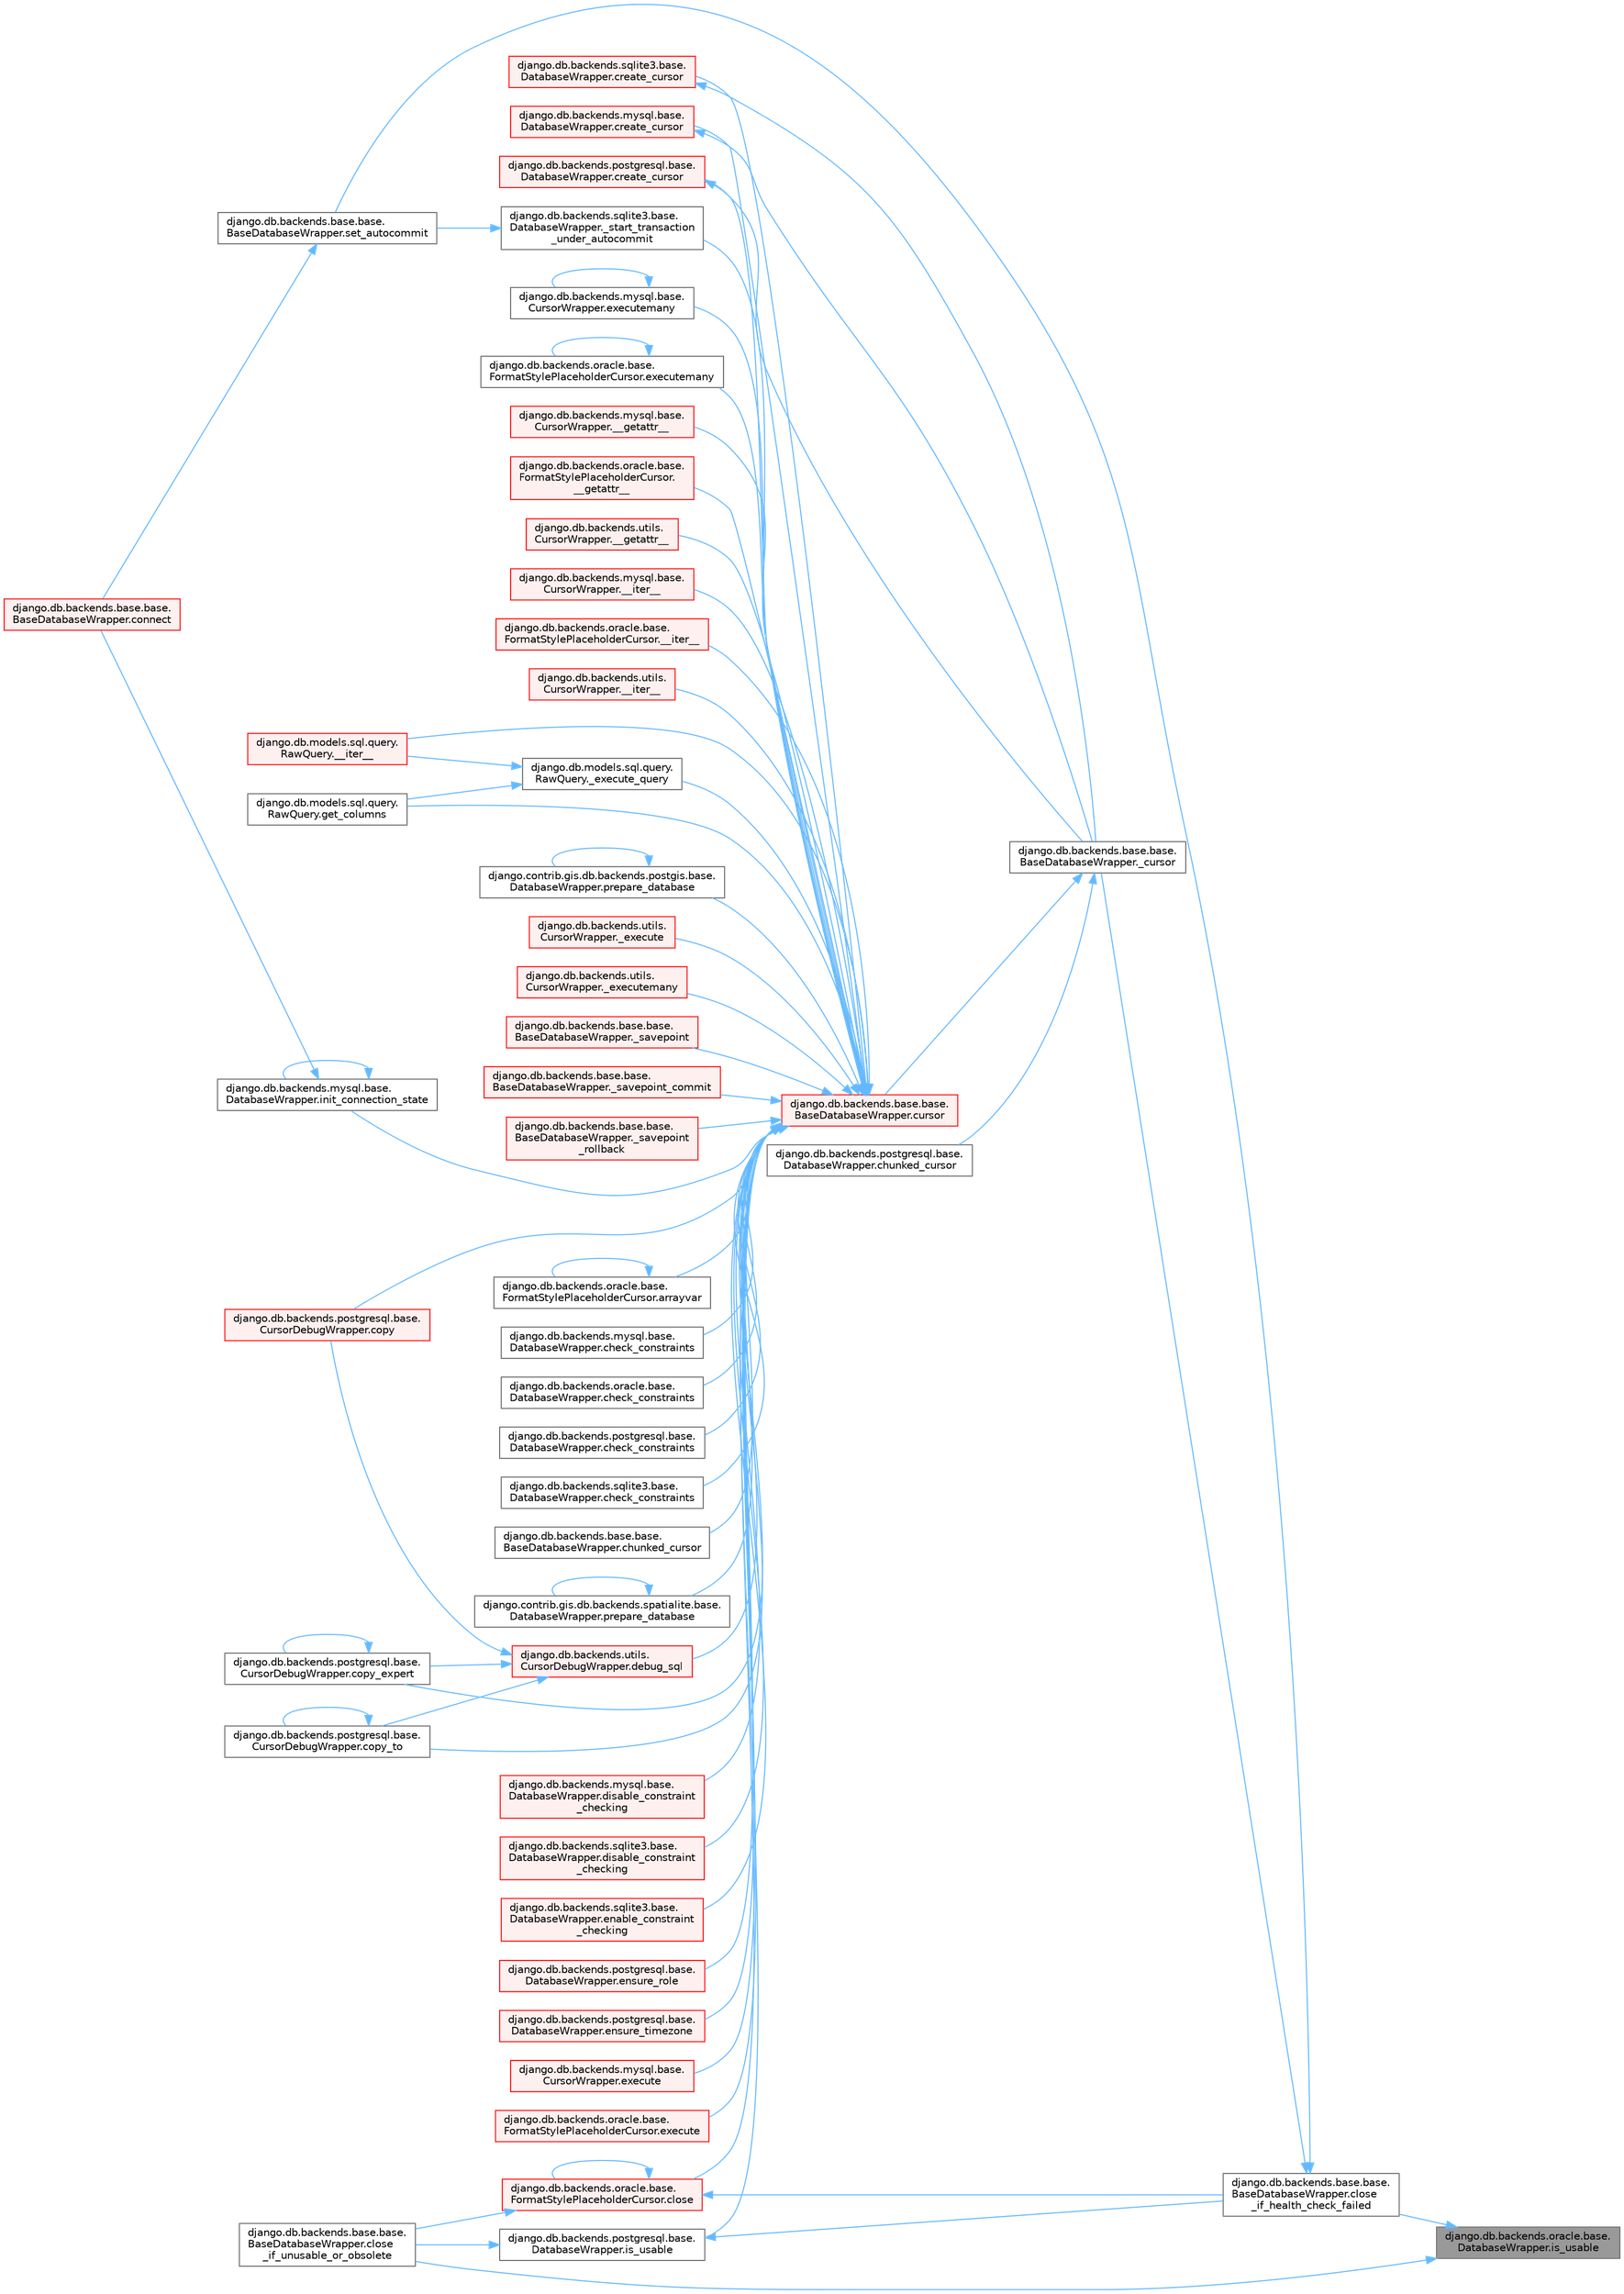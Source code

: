 digraph "django.db.backends.oracle.base.DatabaseWrapper.is_usable"
{
 // LATEX_PDF_SIZE
  bgcolor="transparent";
  edge [fontname=Helvetica,fontsize=10,labelfontname=Helvetica,labelfontsize=10];
  node [fontname=Helvetica,fontsize=10,shape=box,height=0.2,width=0.4];
  rankdir="RL";
  Node1 [id="Node000001",label="django.db.backends.oracle.base.\lDatabaseWrapper.is_usable",height=0.2,width=0.4,color="gray40", fillcolor="grey60", style="filled", fontcolor="black",tooltip=" "];
  Node1 -> Node2 [id="edge1_Node000001_Node000002",dir="back",color="steelblue1",style="solid",tooltip=" "];
  Node2 [id="Node000002",label="django.db.backends.base.base.\lBaseDatabaseWrapper.close\l_if_health_check_failed",height=0.2,width=0.4,color="grey40", fillcolor="white", style="filled",URL="$classdjango_1_1db_1_1backends_1_1base_1_1base_1_1_base_database_wrapper.html#a3f4d11734d2da94781f00468b6bd3981",tooltip=" "];
  Node2 -> Node3 [id="edge2_Node000002_Node000003",dir="back",color="steelblue1",style="solid",tooltip=" "];
  Node3 [id="Node000003",label="django.db.backends.base.base.\lBaseDatabaseWrapper._cursor",height=0.2,width=0.4,color="grey40", fillcolor="white", style="filled",URL="$classdjango_1_1db_1_1backends_1_1base_1_1base_1_1_base_database_wrapper.html#a4ab6e7f33d17ad7228f40516ace60c5f",tooltip=" "];
  Node3 -> Node4 [id="edge3_Node000003_Node000004",dir="back",color="steelblue1",style="solid",tooltip=" "];
  Node4 [id="Node000004",label="django.db.backends.postgresql.base.\lDatabaseWrapper.chunked_cursor",height=0.2,width=0.4,color="grey40", fillcolor="white", style="filled",URL="$classdjango_1_1db_1_1backends_1_1postgresql_1_1base_1_1_database_wrapper.html#a6e39b30795df495f7813a3d4186b6a79",tooltip=" "];
  Node3 -> Node5 [id="edge4_Node000003_Node000005",dir="back",color="steelblue1",style="solid",tooltip=" "];
  Node5 [id="Node000005",label="django.db.backends.base.base.\lBaseDatabaseWrapper.cursor",height=0.2,width=0.4,color="red", fillcolor="#FFF0F0", style="filled",URL="$classdjango_1_1db_1_1backends_1_1base_1_1base_1_1_base_database_wrapper.html#a36460fef236d97a41d6ed05f035509f8",tooltip=" "];
  Node5 -> Node6 [id="edge5_Node000005_Node000006",dir="back",color="steelblue1",style="solid",tooltip=" "];
  Node6 [id="Node000006",label="django.db.backends.mysql.base.\lCursorWrapper.__getattr__",height=0.2,width=0.4,color="red", fillcolor="#FFF0F0", style="filled",URL="$classdjango_1_1db_1_1backends_1_1mysql_1_1base_1_1_cursor_wrapper.html#a20e21ec52fae5babdedf2c700be36024",tooltip=" "];
  Node5 -> Node10 [id="edge6_Node000005_Node000010",dir="back",color="steelblue1",style="solid",tooltip=" "];
  Node10 [id="Node000010",label="django.db.backends.oracle.base.\lFormatStylePlaceholderCursor.\l__getattr__",height=0.2,width=0.4,color="red", fillcolor="#FFF0F0", style="filled",URL="$classdjango_1_1db_1_1backends_1_1oracle_1_1base_1_1_format_style_placeholder_cursor.html#a39758f7bfa6ae06dc9c0cdb38bbd6098",tooltip=" "];
  Node5 -> Node11 [id="edge7_Node000005_Node000011",dir="back",color="steelblue1",style="solid",tooltip=" "];
  Node11 [id="Node000011",label="django.db.backends.utils.\lCursorWrapper.__getattr__",height=0.2,width=0.4,color="red", fillcolor="#FFF0F0", style="filled",URL="$classdjango_1_1db_1_1backends_1_1utils_1_1_cursor_wrapper.html#a6acaaa696c45889fa2c675e03cbb7a68",tooltip=" "];
  Node5 -> Node12 [id="edge8_Node000005_Node000012",dir="back",color="steelblue1",style="solid",tooltip=" "];
  Node12 [id="Node000012",label="django.db.backends.mysql.base.\lCursorWrapper.__iter__",height=0.2,width=0.4,color="red", fillcolor="#FFF0F0", style="filled",URL="$classdjango_1_1db_1_1backends_1_1mysql_1_1base_1_1_cursor_wrapper.html#a96860984e3e955165a7742343527ec31",tooltip=" "];
  Node5 -> Node15 [id="edge9_Node000005_Node000015",dir="back",color="steelblue1",style="solid",tooltip=" "];
  Node15 [id="Node000015",label="django.db.backends.oracle.base.\lFormatStylePlaceholderCursor.__iter__",height=0.2,width=0.4,color="red", fillcolor="#FFF0F0", style="filled",URL="$classdjango_1_1db_1_1backends_1_1oracle_1_1base_1_1_format_style_placeholder_cursor.html#adad663a77ab1f36c0904a50f6f924b8c",tooltip=" "];
  Node5 -> Node16 [id="edge10_Node000005_Node000016",dir="back",color="steelblue1",style="solid",tooltip=" "];
  Node16 [id="Node000016",label="django.db.backends.utils.\lCursorWrapper.__iter__",height=0.2,width=0.4,color="red", fillcolor="#FFF0F0", style="filled",URL="$classdjango_1_1db_1_1backends_1_1utils_1_1_cursor_wrapper.html#ae9eba89bec4f98ba29cf92670ef4bd59",tooltip=" "];
  Node5 -> Node17 [id="edge11_Node000005_Node000017",dir="back",color="steelblue1",style="solid",tooltip=" "];
  Node17 [id="Node000017",label="django.db.models.sql.query.\lRawQuery.__iter__",height=0.2,width=0.4,color="red", fillcolor="#FFF0F0", style="filled",URL="$classdjango_1_1db_1_1models_1_1sql_1_1query_1_1_raw_query.html#a462cd26f19cff8bad6e425d53bf55115",tooltip=" "];
  Node5 -> Node18 [id="edge12_Node000005_Node000018",dir="back",color="steelblue1",style="solid",tooltip=" "];
  Node18 [id="Node000018",label="django.db.backends.utils.\lCursorWrapper._execute",height=0.2,width=0.4,color="red", fillcolor="#FFF0F0", style="filled",URL="$classdjango_1_1db_1_1backends_1_1utils_1_1_cursor_wrapper.html#a4bce340a1bf575432f30977501cf758e",tooltip=" "];
  Node5 -> Node3122 [id="edge13_Node000005_Node003122",dir="back",color="steelblue1",style="solid",tooltip=" "];
  Node3122 [id="Node003122",label="django.db.models.sql.query.\lRawQuery._execute_query",height=0.2,width=0.4,color="grey40", fillcolor="white", style="filled",URL="$classdjango_1_1db_1_1models_1_1sql_1_1query_1_1_raw_query.html#a652e32a56b6cf3336d8b39eb3dc98af7",tooltip=" "];
  Node3122 -> Node17 [id="edge14_Node003122_Node000017",dir="back",color="steelblue1",style="solid",tooltip=" "];
  Node3122 -> Node3123 [id="edge15_Node003122_Node003123",dir="back",color="steelblue1",style="solid",tooltip=" "];
  Node3123 [id="Node003123",label="django.db.models.sql.query.\lRawQuery.get_columns",height=0.2,width=0.4,color="grey40", fillcolor="white", style="filled",URL="$classdjango_1_1db_1_1models_1_1sql_1_1query_1_1_raw_query.html#a97dcaae3122b66d4509ccc82dcd4fa36",tooltip=" "];
  Node5 -> Node3124 [id="edge16_Node000005_Node003124",dir="back",color="steelblue1",style="solid",tooltip=" "];
  Node3124 [id="Node003124",label="django.db.backends.utils.\lCursorWrapper._executemany",height=0.2,width=0.4,color="red", fillcolor="#FFF0F0", style="filled",URL="$classdjango_1_1db_1_1backends_1_1utils_1_1_cursor_wrapper.html#ad2f0cf3db485ef5192509faf59f6705b",tooltip=" "];
  Node5 -> Node3126 [id="edge17_Node000005_Node003126",dir="back",color="steelblue1",style="solid",tooltip=" "];
  Node3126 [id="Node003126",label="django.db.backends.base.base.\lBaseDatabaseWrapper._savepoint",height=0.2,width=0.4,color="red", fillcolor="#FFF0F0", style="filled",URL="$classdjango_1_1db_1_1backends_1_1base_1_1base_1_1_base_database_wrapper.html#ad20a0b45a8cbc79cddd01a3ce45643b7",tooltip=" "];
  Node5 -> Node3129 [id="edge18_Node000005_Node003129",dir="back",color="steelblue1",style="solid",tooltip=" "];
  Node3129 [id="Node003129",label="django.db.backends.base.base.\lBaseDatabaseWrapper._savepoint_commit",height=0.2,width=0.4,color="red", fillcolor="#FFF0F0", style="filled",URL="$classdjango_1_1db_1_1backends_1_1base_1_1base_1_1_base_database_wrapper.html#a84f283ac61686e16f5011f6256615698",tooltip=" "];
  Node5 -> Node3131 [id="edge19_Node000005_Node003131",dir="back",color="steelblue1",style="solid",tooltip=" "];
  Node3131 [id="Node003131",label="django.db.backends.base.base.\lBaseDatabaseWrapper._savepoint\l_rollback",height=0.2,width=0.4,color="red", fillcolor="#FFF0F0", style="filled",URL="$classdjango_1_1db_1_1backends_1_1base_1_1base_1_1_base_database_wrapper.html#aefe364c769196b7fd2f85d0e26b22f0d",tooltip=" "];
  Node5 -> Node3133 [id="edge20_Node000005_Node003133",dir="back",color="steelblue1",style="solid",tooltip=" "];
  Node3133 [id="Node003133",label="django.db.backends.sqlite3.base.\lDatabaseWrapper._start_transaction\l_under_autocommit",height=0.2,width=0.4,color="grey40", fillcolor="white", style="filled",URL="$classdjango_1_1db_1_1backends_1_1sqlite3_1_1base_1_1_database_wrapper.html#a8524e3c43caeb725422ad80f80aa1456",tooltip=" "];
  Node3133 -> Node3134 [id="edge21_Node003133_Node003134",dir="back",color="steelblue1",style="solid",tooltip=" "];
  Node3134 [id="Node003134",label="django.db.backends.base.base.\lBaseDatabaseWrapper.set_autocommit",height=0.2,width=0.4,color="grey40", fillcolor="white", style="filled",URL="$classdjango_1_1db_1_1backends_1_1base_1_1base_1_1_base_database_wrapper.html#ab1e9f32c123e4ccc36e4e7ae370d4fc2",tooltip=" "];
  Node3134 -> Node615 [id="edge22_Node003134_Node000615",dir="back",color="steelblue1",style="solid",tooltip=" "];
  Node615 [id="Node000615",label="django.db.backends.base.base.\lBaseDatabaseWrapper.connect",height=0.2,width=0.4,color="red", fillcolor="#FFF0F0", style="filled",URL="$classdjango_1_1db_1_1backends_1_1base_1_1base_1_1_base_database_wrapper.html#a7b64171260c3bf790ed1f563fe48ec35",tooltip=" "];
  Node5 -> Node3135 [id="edge23_Node000005_Node003135",dir="back",color="steelblue1",style="solid",tooltip=" "];
  Node3135 [id="Node003135",label="django.db.backends.oracle.base.\lFormatStylePlaceholderCursor.arrayvar",height=0.2,width=0.4,color="grey40", fillcolor="white", style="filled",URL="$classdjango_1_1db_1_1backends_1_1oracle_1_1base_1_1_format_style_placeholder_cursor.html#a046a0bc9854400c1b3d3f557979e6597",tooltip=" "];
  Node3135 -> Node3135 [id="edge24_Node003135_Node003135",dir="back",color="steelblue1",style="solid",tooltip=" "];
  Node5 -> Node3136 [id="edge25_Node000005_Node003136",dir="back",color="steelblue1",style="solid",tooltip=" "];
  Node3136 [id="Node003136",label="django.db.backends.mysql.base.\lDatabaseWrapper.check_constraints",height=0.2,width=0.4,color="grey40", fillcolor="white", style="filled",URL="$classdjango_1_1db_1_1backends_1_1mysql_1_1base_1_1_database_wrapper.html#a61493a0c1ecdc7a36311d954dace679d",tooltip=" "];
  Node5 -> Node3137 [id="edge26_Node000005_Node003137",dir="back",color="steelblue1",style="solid",tooltip=" "];
  Node3137 [id="Node003137",label="django.db.backends.oracle.base.\lDatabaseWrapper.check_constraints",height=0.2,width=0.4,color="grey40", fillcolor="white", style="filled",URL="$classdjango_1_1db_1_1backends_1_1oracle_1_1base_1_1_database_wrapper.html#a08cbc5ff4b31bfbf4d19281f9181d258",tooltip=" "];
  Node5 -> Node3138 [id="edge27_Node000005_Node003138",dir="back",color="steelblue1",style="solid",tooltip=" "];
  Node3138 [id="Node003138",label="django.db.backends.postgresql.base.\lDatabaseWrapper.check_constraints",height=0.2,width=0.4,color="grey40", fillcolor="white", style="filled",URL="$classdjango_1_1db_1_1backends_1_1postgresql_1_1base_1_1_database_wrapper.html#ac656b7a0cfc42836aa4e196a53616c41",tooltip=" "];
  Node5 -> Node3139 [id="edge28_Node000005_Node003139",dir="back",color="steelblue1",style="solid",tooltip=" "];
  Node3139 [id="Node003139",label="django.db.backends.sqlite3.base.\lDatabaseWrapper.check_constraints",height=0.2,width=0.4,color="grey40", fillcolor="white", style="filled",URL="$classdjango_1_1db_1_1backends_1_1sqlite3_1_1base_1_1_database_wrapper.html#ab69c9967b1bfe3a287db27cc9e66dddc",tooltip=" "];
  Node5 -> Node3140 [id="edge29_Node000005_Node003140",dir="back",color="steelblue1",style="solid",tooltip=" "];
  Node3140 [id="Node003140",label="django.db.backends.base.base.\lBaseDatabaseWrapper.chunked_cursor",height=0.2,width=0.4,color="grey40", fillcolor="white", style="filled",URL="$classdjango_1_1db_1_1backends_1_1base_1_1base_1_1_base_database_wrapper.html#a6161e7e44631d0a0fb031329b2fea05f",tooltip=" "];
  Node5 -> Node3141 [id="edge30_Node000005_Node003141",dir="back",color="steelblue1",style="solid",tooltip=" "];
  Node3141 [id="Node003141",label="django.db.backends.oracle.base.\lFormatStylePlaceholderCursor.close",height=0.2,width=0.4,color="red", fillcolor="#FFF0F0", style="filled",URL="$classdjango_1_1db_1_1backends_1_1oracle_1_1base_1_1_format_style_placeholder_cursor.html#aebbf24b6a824d4e0fb370ce417d41f93",tooltip=" "];
  Node3141 -> Node3141 [id="edge31_Node003141_Node003141",dir="back",color="steelblue1",style="solid",tooltip=" "];
  Node3141 -> Node2 [id="edge32_Node003141_Node000002",dir="back",color="steelblue1",style="solid",tooltip=" "];
  Node3141 -> Node355 [id="edge33_Node003141_Node000355",dir="back",color="steelblue1",style="solid",tooltip=" "];
  Node355 [id="Node000355",label="django.db.backends.base.base.\lBaseDatabaseWrapper.close\l_if_unusable_or_obsolete",height=0.2,width=0.4,color="grey40", fillcolor="white", style="filled",URL="$classdjango_1_1db_1_1backends_1_1base_1_1base_1_1_base_database_wrapper.html#a599dfc5a8da20da69ffa5a94869dad01",tooltip=" "];
  Node5 -> Node3142 [id="edge34_Node000005_Node003142",dir="back",color="steelblue1",style="solid",tooltip=" "];
  Node3142 [id="Node003142",label="django.db.backends.postgresql.base.\lCursorDebugWrapper.copy",height=0.2,width=0.4,color="red", fillcolor="#FFF0F0", style="filled",URL="$classdjango_1_1db_1_1backends_1_1postgresql_1_1base_1_1_cursor_debug_wrapper.html#a35ca6cc5e6e9ba970c3c3f7469be22ef",tooltip=" "];
  Node5 -> Node3143 [id="edge35_Node000005_Node003143",dir="back",color="steelblue1",style="solid",tooltip=" "];
  Node3143 [id="Node003143",label="django.db.backends.postgresql.base.\lCursorDebugWrapper.copy_expert",height=0.2,width=0.4,color="grey40", fillcolor="white", style="filled",URL="$classdjango_1_1db_1_1backends_1_1postgresql_1_1base_1_1_cursor_debug_wrapper.html#ab989e187dfb900070941950d43746bef",tooltip=" "];
  Node3143 -> Node3143 [id="edge36_Node003143_Node003143",dir="back",color="steelblue1",style="solid",tooltip=" "];
  Node5 -> Node3144 [id="edge37_Node000005_Node003144",dir="back",color="steelblue1",style="solid",tooltip=" "];
  Node3144 [id="Node003144",label="django.db.backends.postgresql.base.\lCursorDebugWrapper.copy_to",height=0.2,width=0.4,color="grey40", fillcolor="white", style="filled",URL="$classdjango_1_1db_1_1backends_1_1postgresql_1_1base_1_1_cursor_debug_wrapper.html#a703e4fd7f4f8e49c0e8c3a8bc1bc04e0",tooltip=" "];
  Node3144 -> Node3144 [id="edge38_Node003144_Node003144",dir="back",color="steelblue1",style="solid",tooltip=" "];
  Node5 -> Node3145 [id="edge39_Node000005_Node003145",dir="back",color="steelblue1",style="solid",tooltip=" "];
  Node3145 [id="Node003145",label="django.db.backends.mysql.base.\lDatabaseWrapper.create_cursor",height=0.2,width=0.4,color="red", fillcolor="#FFF0F0", style="filled",URL="$classdjango_1_1db_1_1backends_1_1mysql_1_1base_1_1_database_wrapper.html#a0ff5c552844653c9008b2c1c843cb949",tooltip=" "];
  Node3145 -> Node3 [id="edge40_Node003145_Node000003",dir="back",color="steelblue1",style="solid",tooltip=" "];
  Node5 -> Node3147 [id="edge41_Node000005_Node003147",dir="back",color="steelblue1",style="solid",tooltip=" "];
  Node3147 [id="Node003147",label="django.db.backends.postgresql.base.\lDatabaseWrapper.create_cursor",height=0.2,width=0.4,color="red", fillcolor="#FFF0F0", style="filled",URL="$classdjango_1_1db_1_1backends_1_1postgresql_1_1base_1_1_database_wrapper.html#a0097c2f901cc5ac98af1b51b05eafec1",tooltip=" "];
  Node3147 -> Node3 [id="edge42_Node003147_Node000003",dir="back",color="steelblue1",style="solid",tooltip=" "];
  Node5 -> Node3148 [id="edge43_Node000005_Node003148",dir="back",color="steelblue1",style="solid",tooltip=" "];
  Node3148 [id="Node003148",label="django.db.backends.sqlite3.base.\lDatabaseWrapper.create_cursor",height=0.2,width=0.4,color="red", fillcolor="#FFF0F0", style="filled",URL="$classdjango_1_1db_1_1backends_1_1sqlite3_1_1base_1_1_database_wrapper.html#a432ac337ae585453ec5c6c37a42ba892",tooltip=" "];
  Node3148 -> Node3 [id="edge44_Node003148_Node000003",dir="back",color="steelblue1",style="solid",tooltip=" "];
  Node5 -> Node3149 [id="edge45_Node000005_Node003149",dir="back",color="steelblue1",style="solid",tooltip=" "];
  Node3149 [id="Node003149",label="django.db.backends.utils.\lCursorDebugWrapper.debug_sql",height=0.2,width=0.4,color="red", fillcolor="#FFF0F0", style="filled",URL="$classdjango_1_1db_1_1backends_1_1utils_1_1_cursor_debug_wrapper.html#a213aef67104a7ce0d658e2926dea04c2",tooltip=" "];
  Node3149 -> Node3142 [id="edge46_Node003149_Node003142",dir="back",color="steelblue1",style="solid",tooltip=" "];
  Node3149 -> Node3143 [id="edge47_Node003149_Node003143",dir="back",color="steelblue1",style="solid",tooltip=" "];
  Node3149 -> Node3144 [id="edge48_Node003149_Node003144",dir="back",color="steelblue1",style="solid",tooltip=" "];
  Node5 -> Node3155 [id="edge49_Node000005_Node003155",dir="back",color="steelblue1",style="solid",tooltip=" "];
  Node3155 [id="Node003155",label="django.db.backends.mysql.base.\lDatabaseWrapper.disable_constraint\l_checking",height=0.2,width=0.4,color="red", fillcolor="#FFF0F0", style="filled",URL="$classdjango_1_1db_1_1backends_1_1mysql_1_1base_1_1_database_wrapper.html#ab8bdfdaae722428701eb41cea3ad10f8",tooltip=" "];
  Node5 -> Node3157 [id="edge50_Node000005_Node003157",dir="back",color="steelblue1",style="solid",tooltip=" "];
  Node3157 [id="Node003157",label="django.db.backends.sqlite3.base.\lDatabaseWrapper.disable_constraint\l_checking",height=0.2,width=0.4,color="red", fillcolor="#FFF0F0", style="filled",URL="$classdjango_1_1db_1_1backends_1_1sqlite3_1_1base_1_1_database_wrapper.html#a5316a773fea4b22c8578cd283c892d5b",tooltip=" "];
  Node5 -> Node3158 [id="edge51_Node000005_Node003158",dir="back",color="steelblue1",style="solid",tooltip=" "];
  Node3158 [id="Node003158",label="django.db.backends.sqlite3.base.\lDatabaseWrapper.enable_constraint\l_checking",height=0.2,width=0.4,color="red", fillcolor="#FFF0F0", style="filled",URL="$classdjango_1_1db_1_1backends_1_1sqlite3_1_1base_1_1_database_wrapper.html#ab2a0d449228451657f22e83de902007a",tooltip=" "];
  Node5 -> Node3159 [id="edge52_Node000005_Node003159",dir="back",color="steelblue1",style="solid",tooltip=" "];
  Node3159 [id="Node003159",label="django.db.backends.postgresql.base.\lDatabaseWrapper.ensure_role",height=0.2,width=0.4,color="red", fillcolor="#FFF0F0", style="filled",URL="$classdjango_1_1db_1_1backends_1_1postgresql_1_1base_1_1_database_wrapper.html#a3473fcd0631b4d3ccdf9de10bde6f2a9",tooltip=" "];
  Node5 -> Node3161 [id="edge53_Node000005_Node003161",dir="back",color="steelblue1",style="solid",tooltip=" "];
  Node3161 [id="Node003161",label="django.db.backends.postgresql.base.\lDatabaseWrapper.ensure_timezone",height=0.2,width=0.4,color="red", fillcolor="#FFF0F0", style="filled",URL="$classdjango_1_1db_1_1backends_1_1postgresql_1_1base_1_1_database_wrapper.html#a5e128f3e67017e5ac3bfd1b646557317",tooltip=" "];
  Node5 -> Node3162 [id="edge54_Node000005_Node003162",dir="back",color="steelblue1",style="solid",tooltip=" "];
  Node3162 [id="Node003162",label="django.db.backends.mysql.base.\lCursorWrapper.execute",height=0.2,width=0.4,color="red", fillcolor="#FFF0F0", style="filled",URL="$classdjango_1_1db_1_1backends_1_1mysql_1_1base_1_1_cursor_wrapper.html#a6b2d41b73d7c215224f1e994aad6ad60",tooltip=" "];
  Node5 -> Node3163 [id="edge55_Node000005_Node003163",dir="back",color="steelblue1",style="solid",tooltip=" "];
  Node3163 [id="Node003163",label="django.db.backends.oracle.base.\lFormatStylePlaceholderCursor.execute",height=0.2,width=0.4,color="red", fillcolor="#FFF0F0", style="filled",URL="$classdjango_1_1db_1_1backends_1_1oracle_1_1base_1_1_format_style_placeholder_cursor.html#a0717bdbea59134a88e5f10399c33a251",tooltip=" "];
  Node5 -> Node3164 [id="edge56_Node000005_Node003164",dir="back",color="steelblue1",style="solid",tooltip=" "];
  Node3164 [id="Node003164",label="django.db.backends.mysql.base.\lCursorWrapper.executemany",height=0.2,width=0.4,color="grey40", fillcolor="white", style="filled",URL="$classdjango_1_1db_1_1backends_1_1mysql_1_1base_1_1_cursor_wrapper.html#a4a604c94db88520050ceef7ddec74f34",tooltip=" "];
  Node3164 -> Node3164 [id="edge57_Node003164_Node003164",dir="back",color="steelblue1",style="solid",tooltip=" "];
  Node5 -> Node3165 [id="edge58_Node000005_Node003165",dir="back",color="steelblue1",style="solid",tooltip=" "];
  Node3165 [id="Node003165",label="django.db.backends.oracle.base.\lFormatStylePlaceholderCursor.executemany",height=0.2,width=0.4,color="grey40", fillcolor="white", style="filled",URL="$classdjango_1_1db_1_1backends_1_1oracle_1_1base_1_1_format_style_placeholder_cursor.html#afe125d023e0d499543f47e125886e3b7",tooltip=" "];
  Node3165 -> Node3165 [id="edge59_Node003165_Node003165",dir="back",color="steelblue1",style="solid",tooltip=" "];
  Node5 -> Node3123 [id="edge60_Node000005_Node003123",dir="back",color="steelblue1",style="solid",tooltip=" "];
  Node5 -> Node3166 [id="edge61_Node000005_Node003166",dir="back",color="steelblue1",style="solid",tooltip=" "];
  Node3166 [id="Node003166",label="django.db.backends.mysql.base.\lDatabaseWrapper.init_connection_state",height=0.2,width=0.4,color="grey40", fillcolor="white", style="filled",URL="$classdjango_1_1db_1_1backends_1_1mysql_1_1base_1_1_database_wrapper.html#a37793782ec878a26847fac03c5f8fe38",tooltip=" "];
  Node3166 -> Node615 [id="edge62_Node003166_Node000615",dir="back",color="steelblue1",style="solid",tooltip=" "];
  Node3166 -> Node3166 [id="edge63_Node003166_Node003166",dir="back",color="steelblue1",style="solid",tooltip=" "];
  Node5 -> Node3167 [id="edge64_Node000005_Node003167",dir="back",color="steelblue1",style="solid",tooltip=" "];
  Node3167 [id="Node003167",label="django.db.backends.postgresql.base.\lDatabaseWrapper.is_usable",height=0.2,width=0.4,color="grey40", fillcolor="white", style="filled",URL="$classdjango_1_1db_1_1backends_1_1postgresql_1_1base_1_1_database_wrapper.html#a39631e74b86b70b2a44ad8fe633bc28b",tooltip=" "];
  Node3167 -> Node2 [id="edge65_Node003167_Node000002",dir="back",color="steelblue1",style="solid",tooltip=" "];
  Node3167 -> Node355 [id="edge66_Node003167_Node000355",dir="back",color="steelblue1",style="solid",tooltip=" "];
  Node5 -> Node3168 [id="edge67_Node000005_Node003168",dir="back",color="steelblue1",style="solid",tooltip=" "];
  Node3168 [id="Node003168",label="django.contrib.gis.db.backends.postgis.base.\lDatabaseWrapper.prepare_database",height=0.2,width=0.4,color="grey40", fillcolor="white", style="filled",URL="$classdjango_1_1contrib_1_1gis_1_1db_1_1backends_1_1postgis_1_1base_1_1_database_wrapper.html#a912e6ba7d93cf5c12dceae02ffddac5e",tooltip=" "];
  Node3168 -> Node3168 [id="edge68_Node003168_Node003168",dir="back",color="steelblue1",style="solid",tooltip=" "];
  Node5 -> Node3169 [id="edge69_Node000005_Node003169",dir="back",color="steelblue1",style="solid",tooltip=" "];
  Node3169 [id="Node003169",label="django.contrib.gis.db.backends.spatialite.base.\lDatabaseWrapper.prepare_database",height=0.2,width=0.4,color="grey40", fillcolor="white", style="filled",URL="$classdjango_1_1contrib_1_1gis_1_1db_1_1backends_1_1spatialite_1_1base_1_1_database_wrapper.html#af5905e8738c7da373de855113a9b0343",tooltip=" "];
  Node3169 -> Node3169 [id="edge70_Node003169_Node003169",dir="back",color="steelblue1",style="solid",tooltip=" "];
  Node2 -> Node3134 [id="edge71_Node000002_Node003134",dir="back",color="steelblue1",style="solid",tooltip=" "];
  Node1 -> Node355 [id="edge72_Node000001_Node000355",dir="back",color="steelblue1",style="solid",tooltip=" "];
}

